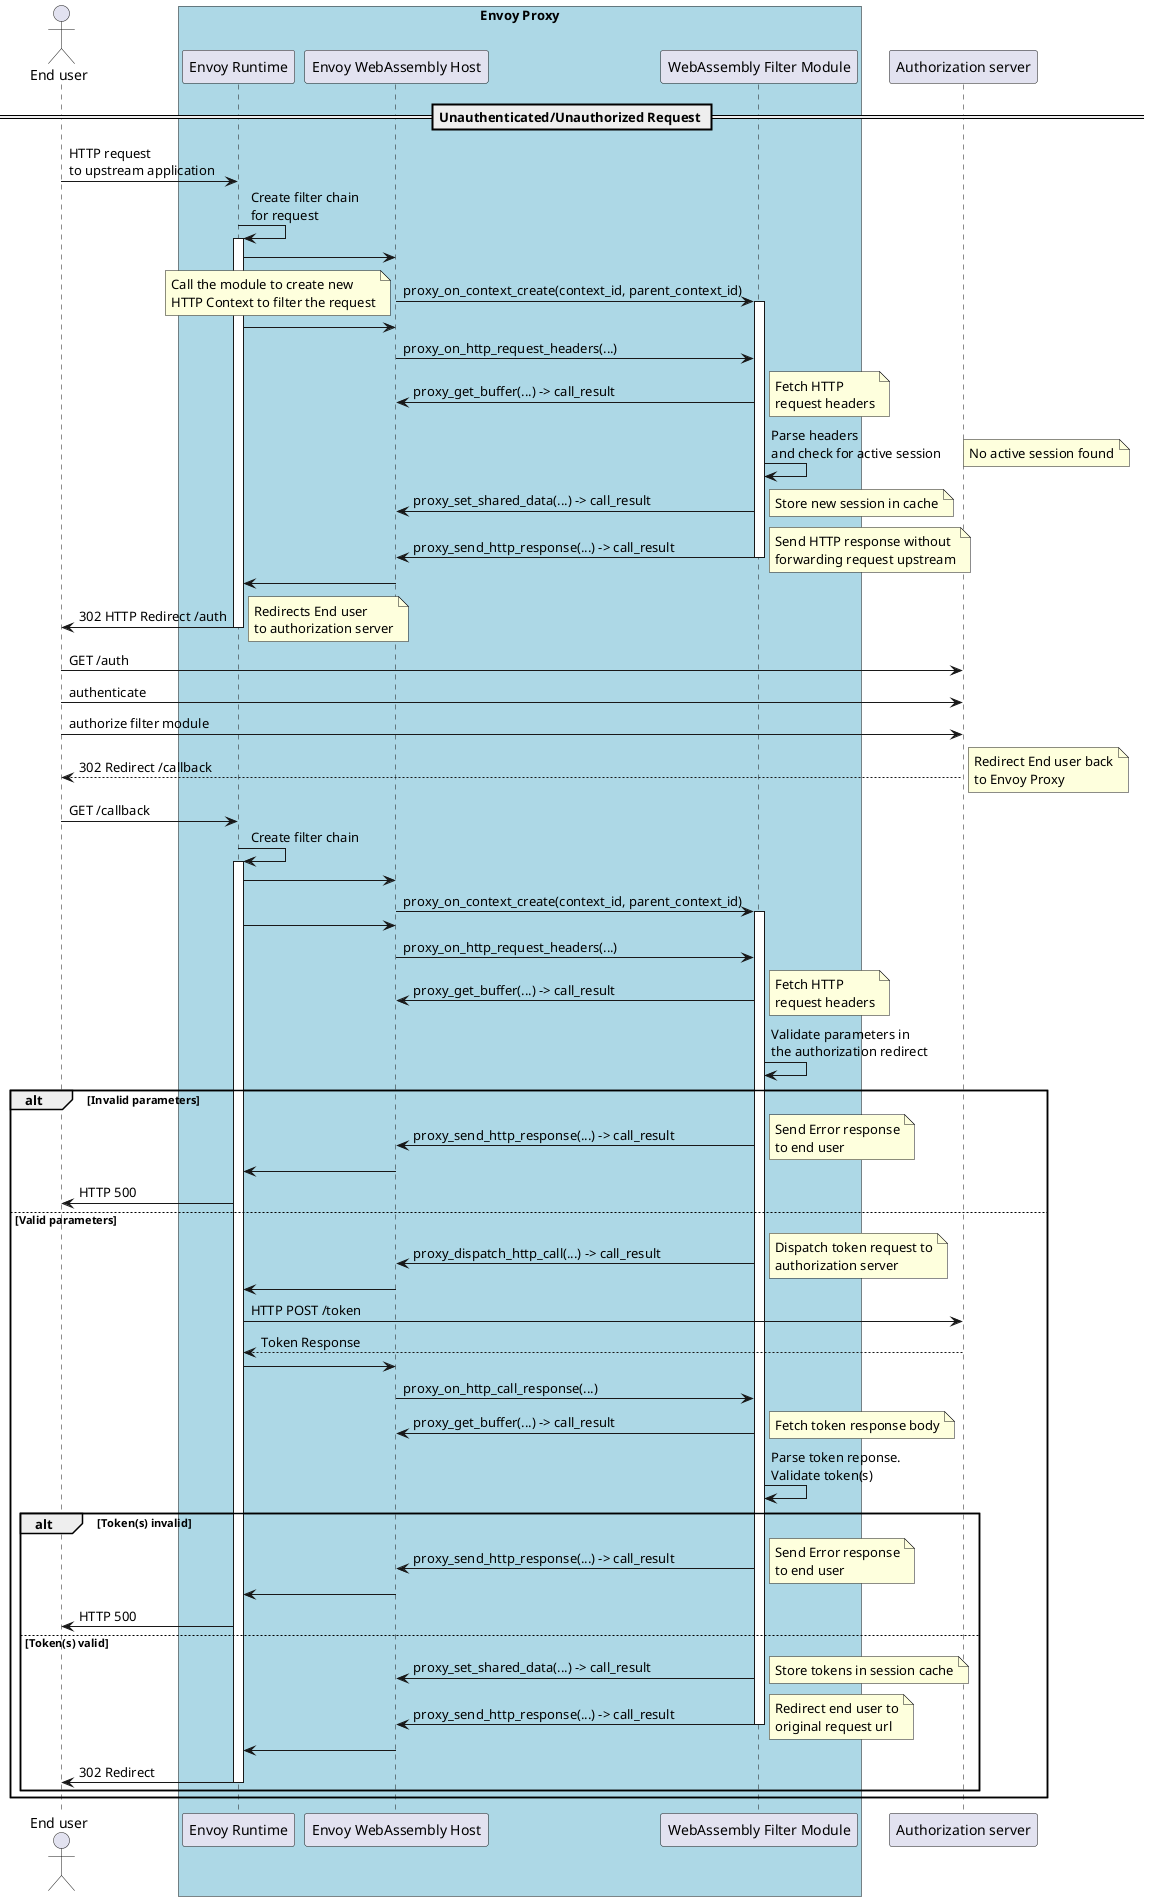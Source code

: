 @startuml component
actor enduser as "End user"
box "Envoy Proxy" #LightBlue
participant envoy as "Envoy Runtime"
participant envoyhost as "Envoy WebAssembly Host"
participant filter as "WebAssembly Filter Module"
end box
participant idprovider as "Authorization server"

== Unauthenticated/Unauthorized Request ==

enduser -> envoy: HTTP request\nto upstream application
envoy -> envoy: Create filter chain\nfor request
activate envoy
envoy -> envoyhost
envoyhost-> filter: proxy_on_context_create(context_id, parent_context_id)
note left: Call the module to create new \nHTTP Context to filter the request
activate filter
envoy -> envoyhost
envoyhost -> filter: proxy_on_http_request_headers(...)
filter -> envoyhost: proxy_get_buffer(...) -> call_result
note right: Fetch HTTP\nrequest headers
filter -> filter: Parse headers\nand check for active session
note right: No active session found
filter -> envoyhost: proxy_set_shared_data(...) -> call_result
note right: Store new session in cache
filter -> envoyhost: proxy_send_http_response(...) -> call_result
note right: Send HTTP response without\nforwarding request upstream
deactivate filter
envoyhost -> envoy
envoy -> enduser: 302 HTTP Redirect /auth
deactivate envoy
note right: Redirects End user\nto authorization server
enduser -> idprovider: GET /auth
enduser -> idprovider: authenticate
enduser -> idprovider: authorize filter module
idprovider --> enduser: 302 Redirect /callback
note right: Redirect End user back\nto Envoy Proxy


enduser -> envoy: GET /callback
envoy -> envoy: Create filter chain
activate envoy
envoy -> envoyhost
envoyhost -> filter: proxy_on_context_create(context_id, parent_context_id)
activate filter
envoy -> envoyhost
envoyhost -> filter: proxy_on_http_request_headers(...)
filter -> envoyhost: proxy_get_buffer(...) -> call_result
note right: Fetch HTTP\nrequest headers
filter -> filter: Validate parameters in\nthe authorization redirect
alt Invalid parameters
    filter -> envoyhost: proxy_send_http_response(...) -> call_result
    note right: Send Error response\nto end user
    envoyhost -> envoy
    envoy -> enduser: HTTP 500
else Valid parameters
    filter -> envoyhost: proxy_dispatch_http_call(...) -> call_result
    note right: Dispatch token request to\nauthorization server
    envoyhost -> envoy
    envoy -> idprovider: HTTP POST /token
    idprovider --> envoy: Token Response
    envoy -> envoyhost
    envoyhost -> filter: proxy_on_http_call_response(...)
    filter -> envoyhost: proxy_get_buffer(...) -> call_result
    note right: Fetch token response body
    filter -> filter: Parse token reponse.\nValidate token(s)
    alt Token(s) invalid
        filter -> envoyhost: proxy_send_http_response(...) -> call_result
        note right: Send Error response\nto end user
        envoyhost -> envoy
        envoy -> enduser: HTTP 500
    else Token(s) valid
        filter -> envoyhost: proxy_set_shared_data(...) -> call_result
        note right: Store tokens in session cache
        filter -> envoyhost: proxy_send_http_response(...) -> call_result
        deactivate filter
        note right: Redirect end user to\noriginal request url
        envoyhost -> envoy
        envoy -> enduser: 302 Redirect
        deactivate envoy
    end
end
@enduml